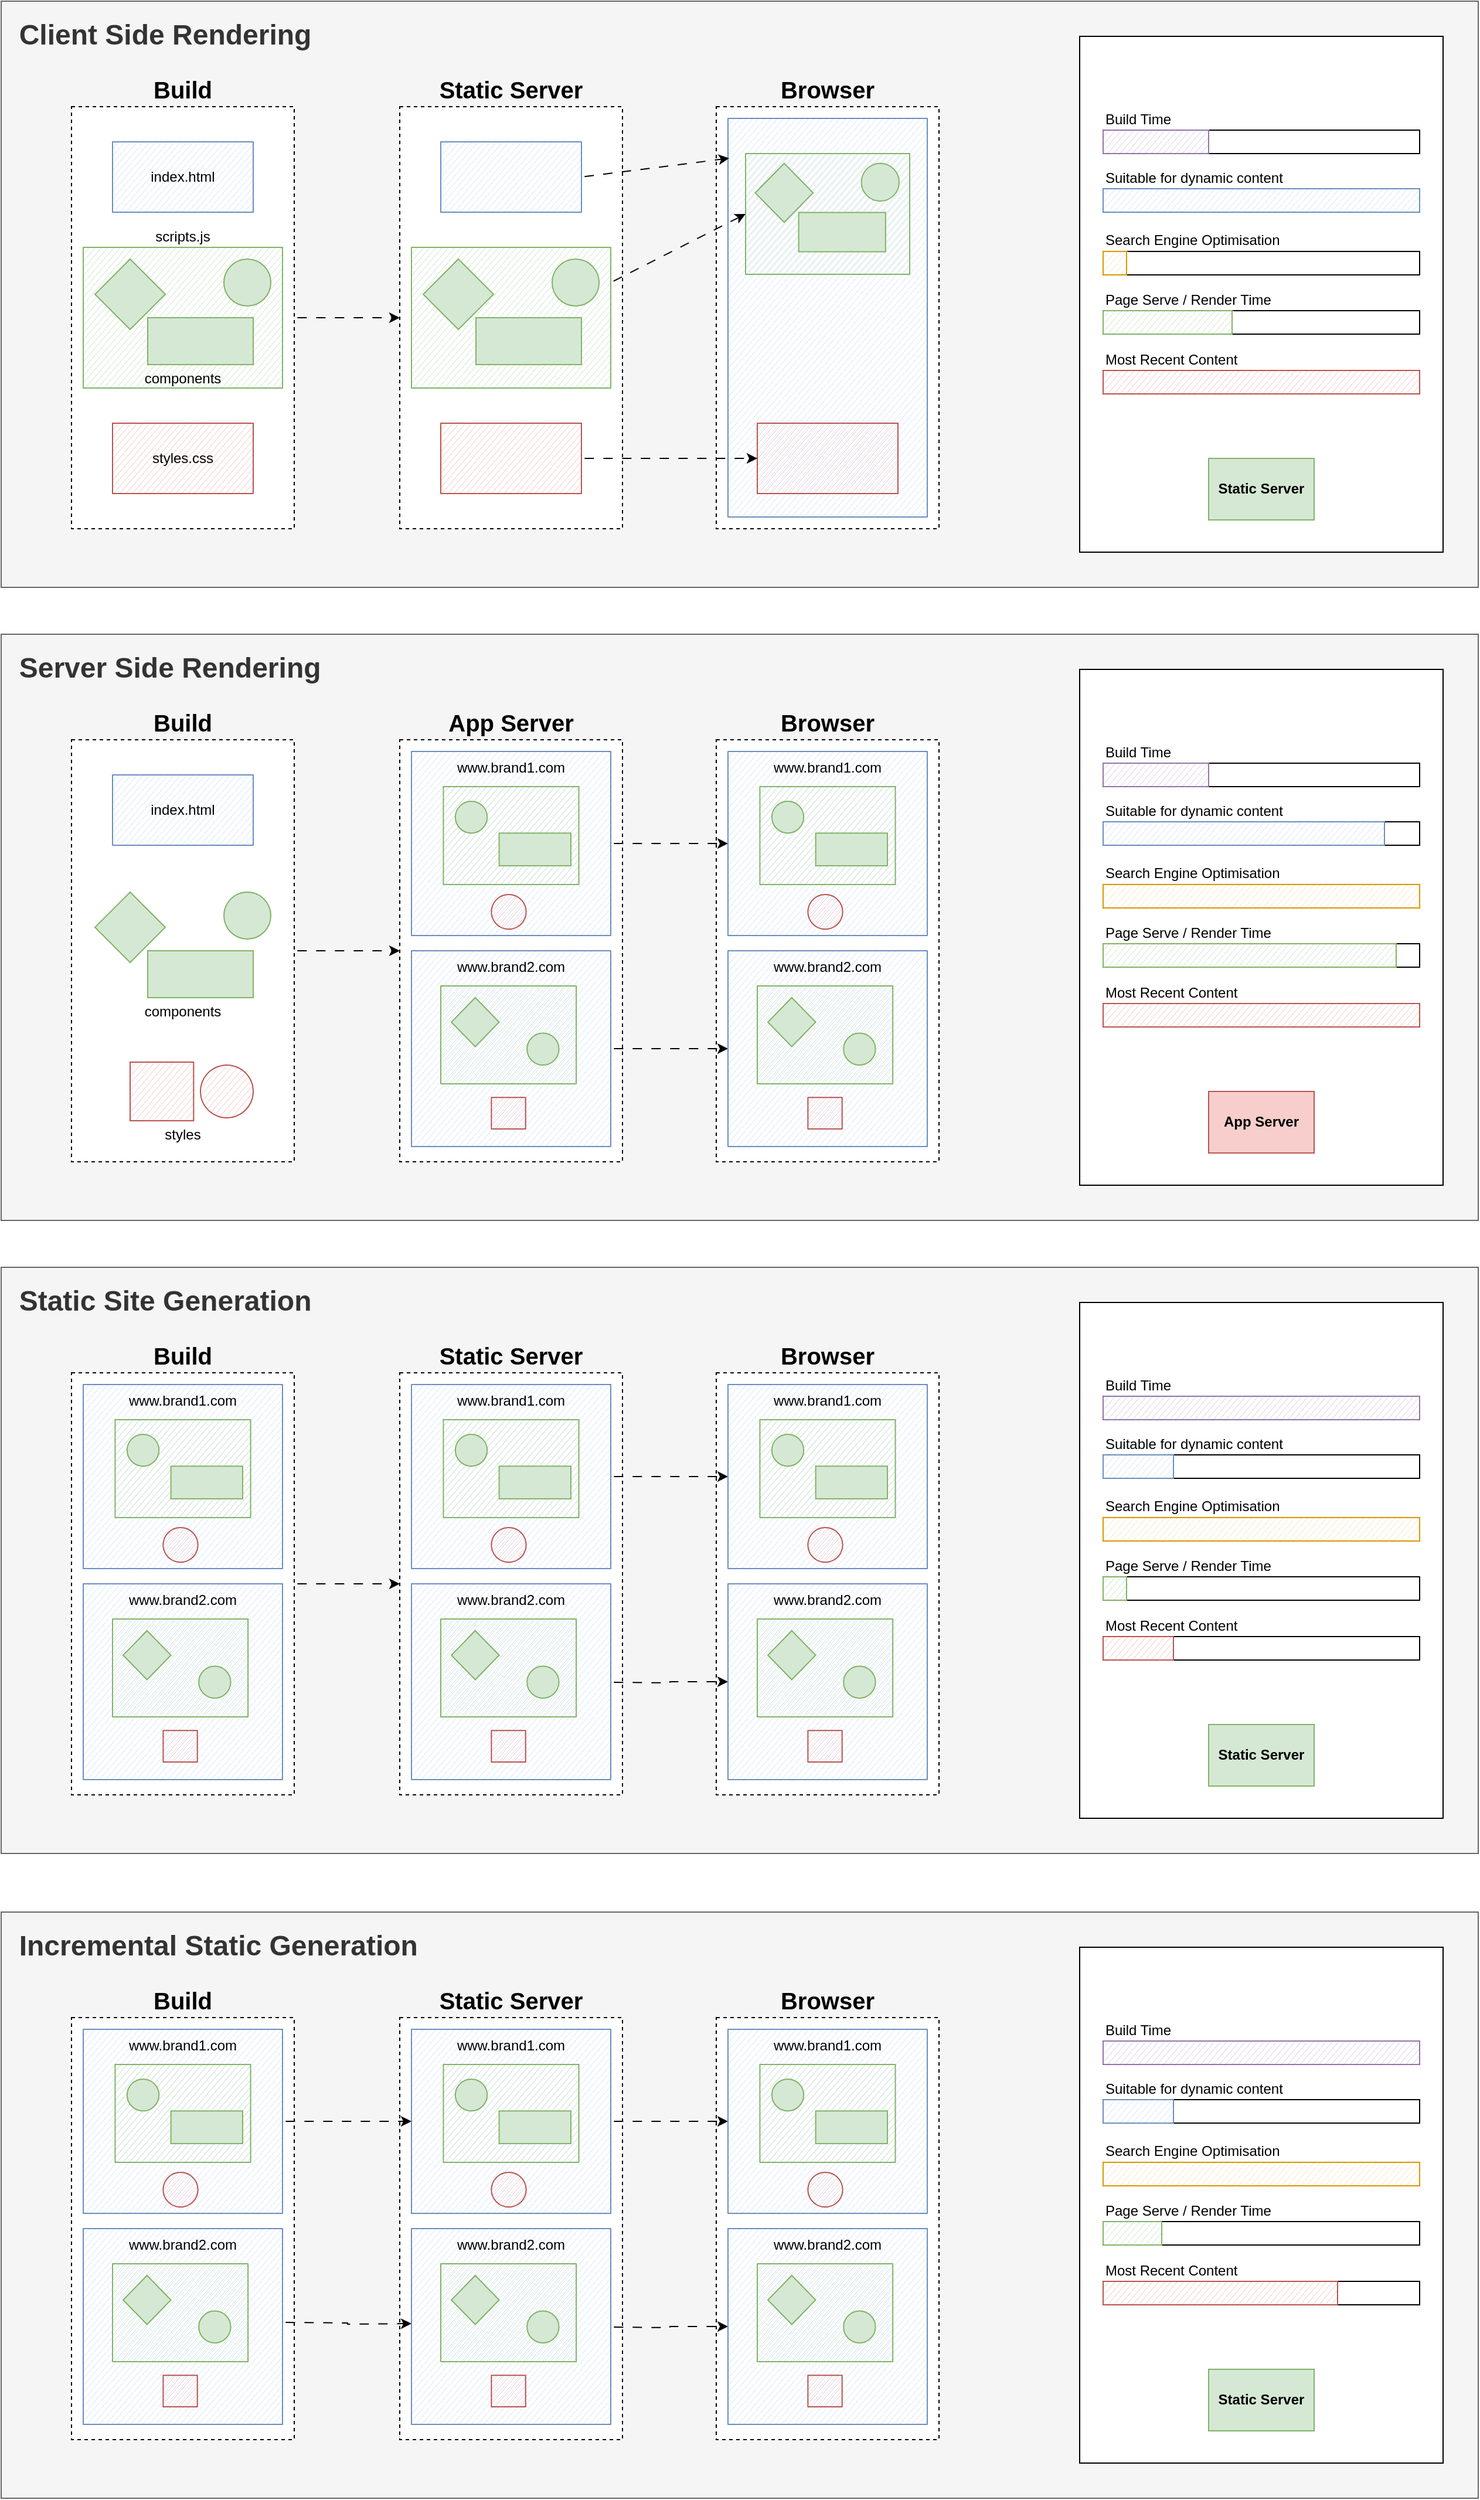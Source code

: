 <mxfile version="24.0.7" type="github">
  <diagram name="Page-1" id="qJK6NyEP2K3G2DsLCwte">
    <mxGraphModel dx="2840" dy="1803" grid="1" gridSize="10" guides="1" tooltips="1" connect="1" arrows="1" fold="1" page="1" pageScale="1" pageWidth="850" pageHeight="1100" math="0" shadow="0">
      <root>
        <mxCell id="0" />
        <mxCell id="1" parent="0" />
        <mxCell id="muJJbFbvNLIxd0JSLGdI-31" value="&lt;font style=&quot;font-size: 24px;&quot;&gt;&lt;b&gt;&amp;nbsp; Client Side Rendering&lt;/b&gt;&lt;/font&gt;" style="rounded=0;whiteSpace=wrap;html=1;align=left;verticalAlign=top;fontSize=32;fillColor=#f5f5f5;fontColor=#333333;strokeColor=#666666;" vertex="1" parent="1">
          <mxGeometry x="60" y="170" width="1260" height="500" as="geometry" />
        </mxCell>
        <mxCell id="muJJbFbvNLIxd0JSLGdI-27" style="edgeStyle=orthogonalEdgeStyle;rounded=0;orthogonalLoop=1;jettySize=auto;html=1;entryX=0;entryY=0.5;entryDx=0;entryDy=0;flowAnimation=1;" edge="1" parent="1" source="D5BMubBjw1xFUQBGeBV4-1" target="muJJbFbvNLIxd0JSLGdI-7">
          <mxGeometry relative="1" as="geometry" />
        </mxCell>
        <mxCell id="D5BMubBjw1xFUQBGeBV4-1" value="Build" style="rounded=0;whiteSpace=wrap;html=1;dashed=1;shadow=0;glass=0;labelPosition=center;verticalLabelPosition=top;align=center;verticalAlign=bottom;fontSize=20;fontStyle=1" parent="1" vertex="1">
          <mxGeometry x="120" y="260" width="190" height="360" as="geometry" />
        </mxCell>
        <mxCell id="vBz7yPYXfevMYBE2KqPT-1" value="index.html" style="rounded=0;whiteSpace=wrap;html=1;sketch=1;curveFitting=1;jiggle=0;fillColor=#dae8fc;strokeColor=#6c8ebf;" parent="1" vertex="1">
          <mxGeometry x="155" y="290" width="120" height="60" as="geometry" />
        </mxCell>
        <mxCell id="vBz7yPYXfevMYBE2KqPT-2" value="scripts.js" style="rounded=0;whiteSpace=wrap;html=1;sketch=1;curveFitting=1;jiggle=0;fillColor=#d5e8d4;strokeColor=#82b366;verticalAlign=bottom;labelPosition=center;verticalLabelPosition=top;align=center;" parent="1" vertex="1">
          <mxGeometry x="130" y="380" width="170" height="120" as="geometry" />
        </mxCell>
        <mxCell id="vBz7yPYXfevMYBE2KqPT-3" value="styles.css" style="rounded=0;whiteSpace=wrap;html=1;sketch=1;curveFitting=1;jiggle=0;fillColor=#f8cecc;strokeColor=#b85450;" parent="1" vertex="1">
          <mxGeometry x="155" y="530" width="120" height="60" as="geometry" />
        </mxCell>
        <mxCell id="muJJbFbvNLIxd0JSLGdI-2" value="" style="ellipse;whiteSpace=wrap;html=1;aspect=fixed;fillColor=#d5e8d4;strokeColor=#82b366;" vertex="1" parent="1">
          <mxGeometry x="250" y="390" width="40" height="40" as="geometry" />
        </mxCell>
        <mxCell id="muJJbFbvNLIxd0JSLGdI-3" value="" style="rhombus;whiteSpace=wrap;html=1;fillColor=#d5e8d4;strokeColor=#82b366;" vertex="1" parent="1">
          <mxGeometry x="140" y="390" width="60" height="60" as="geometry" />
        </mxCell>
        <mxCell id="muJJbFbvNLIxd0JSLGdI-4" value="" style="rounded=0;whiteSpace=wrap;html=1;fillColor=#d5e8d4;strokeColor=#82b366;" vertex="1" parent="1">
          <mxGeometry x="185" y="440" width="90" height="40" as="geometry" />
        </mxCell>
        <mxCell id="muJJbFbvNLIxd0JSLGdI-6" value="components" style="text;html=1;align=center;verticalAlign=middle;whiteSpace=wrap;rounded=0;" vertex="1" parent="1">
          <mxGeometry x="185" y="480" width="60" height="23" as="geometry" />
        </mxCell>
        <mxCell id="muJJbFbvNLIxd0JSLGdI-7" value="Static Server" style="rounded=0;whiteSpace=wrap;html=1;dashed=1;shadow=0;glass=0;labelPosition=center;verticalLabelPosition=top;align=center;verticalAlign=bottom;fontSize=20;fontStyle=1" vertex="1" parent="1">
          <mxGeometry x="400" y="260" width="190" height="360" as="geometry" />
        </mxCell>
        <mxCell id="muJJbFbvNLIxd0JSLGdI-8" value="" style="rounded=0;whiteSpace=wrap;html=1;sketch=1;curveFitting=1;jiggle=0;fillColor=#dae8fc;strokeColor=#6c8ebf;" vertex="1" parent="1">
          <mxGeometry x="435" y="290" width="120" height="60" as="geometry" />
        </mxCell>
        <mxCell id="muJJbFbvNLIxd0JSLGdI-9" value="" style="rounded=0;whiteSpace=wrap;html=1;sketch=1;curveFitting=1;jiggle=0;fillColor=#d5e8d4;strokeColor=#82b366;verticalAlign=bottom;labelPosition=center;verticalLabelPosition=top;align=center;" vertex="1" parent="1">
          <mxGeometry x="410" y="380" width="170" height="120" as="geometry" />
        </mxCell>
        <mxCell id="muJJbFbvNLIxd0JSLGdI-10" value="" style="rounded=0;whiteSpace=wrap;html=1;sketch=1;curveFitting=1;jiggle=0;fillColor=#f8cecc;strokeColor=#b85450;" vertex="1" parent="1">
          <mxGeometry x="435" y="530" width="120" height="60" as="geometry" />
        </mxCell>
        <mxCell id="muJJbFbvNLIxd0JSLGdI-11" value="" style="ellipse;whiteSpace=wrap;html=1;aspect=fixed;fillColor=#d5e8d4;strokeColor=#82b366;" vertex="1" parent="1">
          <mxGeometry x="530" y="390" width="40" height="40" as="geometry" />
        </mxCell>
        <mxCell id="muJJbFbvNLIxd0JSLGdI-12" value="" style="rhombus;whiteSpace=wrap;html=1;fillColor=#d5e8d4;strokeColor=#82b366;" vertex="1" parent="1">
          <mxGeometry x="420" y="390" width="60" height="60" as="geometry" />
        </mxCell>
        <mxCell id="muJJbFbvNLIxd0JSLGdI-13" value="" style="rounded=0;whiteSpace=wrap;html=1;fillColor=#d5e8d4;strokeColor=#82b366;" vertex="1" parent="1">
          <mxGeometry x="465" y="440" width="90" height="40" as="geometry" />
        </mxCell>
        <mxCell id="muJJbFbvNLIxd0JSLGdI-17" value="Browser" style="rounded=0;whiteSpace=wrap;html=1;dashed=1;shadow=0;glass=0;labelPosition=center;verticalLabelPosition=top;align=center;verticalAlign=bottom;fontSize=20;fontStyle=1" vertex="1" parent="1">
          <mxGeometry x="670" y="260" width="190" height="360" as="geometry" />
        </mxCell>
        <mxCell id="muJJbFbvNLIxd0JSLGdI-18" value="" style="rounded=0;whiteSpace=wrap;html=1;sketch=1;curveFitting=1;jiggle=0;fillColor=#dae8fc;strokeColor=#6c8ebf;" vertex="1" parent="1">
          <mxGeometry x="680" y="270" width="170" height="340" as="geometry" />
        </mxCell>
        <mxCell id="muJJbFbvNLIxd0JSLGdI-20" value="" style="rounded=0;whiteSpace=wrap;html=1;sketch=1;curveFitting=1;jiggle=0;fillColor=#f8cecc;strokeColor=#b85450;" vertex="1" parent="1">
          <mxGeometry x="705" y="530" width="120" height="60" as="geometry" />
        </mxCell>
        <mxCell id="muJJbFbvNLIxd0JSLGdI-25" value="" style="group" vertex="1" connectable="0" parent="1">
          <mxGeometry x="695" y="300" width="140" height="103" as="geometry" />
        </mxCell>
        <mxCell id="muJJbFbvNLIxd0JSLGdI-19" value="" style="rounded=0;whiteSpace=wrap;html=1;sketch=1;curveFitting=1;jiggle=0;fillColor=#d5e8d4;strokeColor=#82b366;verticalAlign=bottom;labelPosition=center;verticalLabelPosition=top;align=center;" vertex="1" parent="muJJbFbvNLIxd0JSLGdI-25">
          <mxGeometry width="140" height="103" as="geometry" />
        </mxCell>
        <mxCell id="muJJbFbvNLIxd0JSLGdI-21" value="" style="ellipse;whiteSpace=wrap;html=1;aspect=fixed;fillColor=#d5e8d4;strokeColor=#82b366;" vertex="1" parent="muJJbFbvNLIxd0JSLGdI-25">
          <mxGeometry x="98.824" y="8.374" width="32.154" height="32.154" as="geometry" />
        </mxCell>
        <mxCell id="muJJbFbvNLIxd0JSLGdI-22" value="" style="rhombus;whiteSpace=wrap;html=1;fillColor=#d5e8d4;strokeColor=#82b366;" vertex="1" parent="muJJbFbvNLIxd0JSLGdI-25">
          <mxGeometry x="8.235" y="8.374" width="49.412" height="50.244" as="geometry" />
        </mxCell>
        <mxCell id="muJJbFbvNLIxd0JSLGdI-23" value="" style="rounded=0;whiteSpace=wrap;html=1;fillColor=#d5e8d4;strokeColor=#82b366;" vertex="1" parent="muJJbFbvNLIxd0JSLGdI-25">
          <mxGeometry x="45.294" y="50.244" width="74.118" height="33.496" as="geometry" />
        </mxCell>
        <mxCell id="muJJbFbvNLIxd0JSLGdI-28" style="rounded=0;orthogonalLoop=1;jettySize=auto;html=1;exitX=1;exitY=0.25;exitDx=0;exitDy=0;entryX=0;entryY=0.5;entryDx=0;entryDy=0;flowAnimation=1;" edge="1" parent="1" source="muJJbFbvNLIxd0JSLGdI-9" target="muJJbFbvNLIxd0JSLGdI-19">
          <mxGeometry relative="1" as="geometry" />
        </mxCell>
        <mxCell id="muJJbFbvNLIxd0JSLGdI-29" style="rounded=0;orthogonalLoop=1;jettySize=auto;html=1;exitX=1;exitY=0.5;exitDx=0;exitDy=0;entryX=0.006;entryY=0.1;entryDx=0;entryDy=0;entryPerimeter=0;flowAnimation=1;" edge="1" parent="1" source="muJJbFbvNLIxd0JSLGdI-8" target="muJJbFbvNLIxd0JSLGdI-18">
          <mxGeometry relative="1" as="geometry" />
        </mxCell>
        <mxCell id="muJJbFbvNLIxd0JSLGdI-30" style="rounded=0;orthogonalLoop=1;jettySize=auto;html=1;exitX=1;exitY=0.5;exitDx=0;exitDy=0;entryX=0;entryY=0.5;entryDx=0;entryDy=0;flowAnimation=1;" edge="1" parent="1" source="muJJbFbvNLIxd0JSLGdI-10" target="muJJbFbvNLIxd0JSLGdI-20">
          <mxGeometry relative="1" as="geometry" />
        </mxCell>
        <mxCell id="muJJbFbvNLIxd0JSLGdI-34" value="&lt;font style=&quot;font-size: 24px;&quot;&gt;&lt;b&gt;&amp;nbsp; Server Side Rendering&lt;/b&gt;&lt;/font&gt;" style="rounded=0;whiteSpace=wrap;html=1;align=left;verticalAlign=top;fontSize=32;fillColor=#f5f5f5;fontColor=#333333;strokeColor=#666666;" vertex="1" parent="1">
          <mxGeometry x="60" y="710" width="1260" height="500" as="geometry" />
        </mxCell>
        <mxCell id="muJJbFbvNLIxd0JSLGdI-35" style="edgeStyle=orthogonalEdgeStyle;rounded=0;orthogonalLoop=1;jettySize=auto;html=1;entryX=0;entryY=0.5;entryDx=0;entryDy=0;flowAnimation=1;" edge="1" parent="1" source="muJJbFbvNLIxd0JSLGdI-36" target="muJJbFbvNLIxd0JSLGdI-44">
          <mxGeometry relative="1" as="geometry" />
        </mxCell>
        <mxCell id="muJJbFbvNLIxd0JSLGdI-36" value="Build" style="rounded=0;whiteSpace=wrap;html=1;dashed=1;shadow=0;glass=0;labelPosition=center;verticalLabelPosition=top;align=center;verticalAlign=bottom;fontSize=20;fontStyle=1" vertex="1" parent="1">
          <mxGeometry x="120" y="800" width="190" height="360" as="geometry" />
        </mxCell>
        <mxCell id="muJJbFbvNLIxd0JSLGdI-37" value="index.html" style="rounded=0;whiteSpace=wrap;html=1;sketch=1;curveFitting=1;jiggle=0;fillColor=#dae8fc;strokeColor=#6c8ebf;" vertex="1" parent="1">
          <mxGeometry x="155" y="830" width="120" height="60" as="geometry" />
        </mxCell>
        <mxCell id="muJJbFbvNLIxd0JSLGdI-39" value="" style="rounded=0;whiteSpace=wrap;html=1;sketch=1;curveFitting=1;jiggle=0;fillColor=#f8cecc;strokeColor=#b85450;" vertex="1" parent="1">
          <mxGeometry x="170" y="1075" width="54.17" height="50" as="geometry" />
        </mxCell>
        <mxCell id="muJJbFbvNLIxd0JSLGdI-40" value="" style="ellipse;whiteSpace=wrap;html=1;aspect=fixed;fillColor=#d5e8d4;strokeColor=#82b366;" vertex="1" parent="1">
          <mxGeometry x="250" y="930" width="40" height="40" as="geometry" />
        </mxCell>
        <mxCell id="muJJbFbvNLIxd0JSLGdI-41" value="" style="rhombus;whiteSpace=wrap;html=1;fillColor=#d5e8d4;strokeColor=#82b366;" vertex="1" parent="1">
          <mxGeometry x="140" y="930" width="60" height="60" as="geometry" />
        </mxCell>
        <mxCell id="muJJbFbvNLIxd0JSLGdI-42" value="" style="rounded=0;whiteSpace=wrap;html=1;fillColor=#d5e8d4;strokeColor=#82b366;" vertex="1" parent="1">
          <mxGeometry x="185" y="980" width="90" height="40" as="geometry" />
        </mxCell>
        <mxCell id="muJJbFbvNLIxd0JSLGdI-43" value="components" style="text;html=1;align=center;verticalAlign=middle;whiteSpace=wrap;rounded=0;" vertex="1" parent="1">
          <mxGeometry x="185" y="1020" width="60" height="23" as="geometry" />
        </mxCell>
        <mxCell id="muJJbFbvNLIxd0JSLGdI-44" value="App Server" style="rounded=0;whiteSpace=wrap;html=1;dashed=1;shadow=0;glass=0;labelPosition=center;verticalLabelPosition=top;align=center;verticalAlign=bottom;fontSize=20;fontStyle=1" vertex="1" parent="1">
          <mxGeometry x="400" y="800" width="190" height="360" as="geometry" />
        </mxCell>
        <mxCell id="muJJbFbvNLIxd0JSLGdI-52" value="Browser" style="rounded=0;whiteSpace=wrap;html=1;dashed=1;shadow=0;glass=0;labelPosition=center;verticalLabelPosition=top;align=center;verticalAlign=bottom;fontSize=20;fontStyle=1" vertex="1" parent="1">
          <mxGeometry x="670" y="800" width="190" height="360" as="geometry" />
        </mxCell>
        <mxCell id="muJJbFbvNLIxd0JSLGdI-65" value="" style="ellipse;whiteSpace=wrap;html=1;aspect=fixed;fillColor=#f8cecc;strokeColor=#b85450;sketch=1;curveFitting=1;jiggle=0;" vertex="1" parent="1">
          <mxGeometry x="230" y="1077.5" width="45" height="45" as="geometry" />
        </mxCell>
        <mxCell id="muJJbFbvNLIxd0JSLGdI-66" value="styles" style="text;html=1;align=center;verticalAlign=middle;whiteSpace=wrap;rounded=0;" vertex="1" parent="1">
          <mxGeometry x="185" y="1125" width="60" height="23" as="geometry" />
        </mxCell>
        <mxCell id="muJJbFbvNLIxd0JSLGdI-88" style="edgeStyle=orthogonalEdgeStyle;rounded=0;orthogonalLoop=1;jettySize=auto;html=1;flowAnimation=1;" edge="1" parent="1" source="muJJbFbvNLIxd0JSLGdI-68" target="muJJbFbvNLIxd0JSLGdI-83">
          <mxGeometry relative="1" as="geometry" />
        </mxCell>
        <mxCell id="muJJbFbvNLIxd0JSLGdI-68" value="www.brand1.com" style="rounded=0;whiteSpace=wrap;html=1;sketch=1;curveFitting=1;jiggle=0;fillColor=#dae8fc;strokeColor=#6c8ebf;verticalAlign=top;align=center;" vertex="1" parent="1">
          <mxGeometry x="410" y="810" width="170" height="157" as="geometry" />
        </mxCell>
        <mxCell id="muJJbFbvNLIxd0JSLGdI-46" value="" style="rounded=0;whiteSpace=wrap;html=1;sketch=1;curveFitting=1;jiggle=0;fillColor=#d5e8d4;strokeColor=#82b366;verticalAlign=bottom;labelPosition=center;verticalLabelPosition=top;align=center;" vertex="1" parent="1">
          <mxGeometry x="437.22" y="840" width="115.56" height="83.478" as="geometry" />
        </mxCell>
        <mxCell id="muJJbFbvNLIxd0JSLGdI-48" value="" style="ellipse;whiteSpace=wrap;html=1;aspect=fixed;fillColor=#d5e8d4;strokeColor=#82b366;" vertex="1" parent="1">
          <mxGeometry x="447.422" y="852.457" width="27.19" height="27.19" as="geometry" />
        </mxCell>
        <mxCell id="muJJbFbvNLIxd0JSLGdI-50" value="" style="rounded=0;whiteSpace=wrap;html=1;fillColor=#d5e8d4;strokeColor=#82b366;" vertex="1" parent="1">
          <mxGeometry x="484.807" y="879.649" width="61.179" height="27.826" as="geometry" />
        </mxCell>
        <mxCell id="muJJbFbvNLIxd0JSLGdI-89" style="edgeStyle=orthogonalEdgeStyle;rounded=0;orthogonalLoop=1;jettySize=auto;html=1;entryX=0;entryY=0.5;entryDx=0;entryDy=0;flowAnimation=1;" edge="1" parent="1" source="muJJbFbvNLIxd0JSLGdI-69" target="muJJbFbvNLIxd0JSLGdI-78">
          <mxGeometry relative="1" as="geometry" />
        </mxCell>
        <mxCell id="muJJbFbvNLIxd0JSLGdI-69" value="www.brand2.com" style="rounded=0;whiteSpace=wrap;html=1;sketch=1;curveFitting=1;jiggle=0;fillColor=#dae8fc;strokeColor=#6c8ebf;verticalAlign=top;align=center;" vertex="1" parent="1">
          <mxGeometry x="410" y="980" width="170" height="167" as="geometry" />
        </mxCell>
        <mxCell id="muJJbFbvNLIxd0JSLGdI-70" value="" style="rounded=0;whiteSpace=wrap;html=1;sketch=1;curveFitting=1;jiggle=0;fillColor=#d5e8d4;strokeColor=#82b366;verticalAlign=bottom;labelPosition=center;verticalLabelPosition=top;align=center;" vertex="1" parent="1">
          <mxGeometry x="435.0" y="1010" width="115.56" height="83.478" as="geometry" />
        </mxCell>
        <mxCell id="muJJbFbvNLIxd0JSLGdI-71" value="" style="ellipse;whiteSpace=wrap;html=1;aspect=fixed;fillColor=#d5e8d4;strokeColor=#82b366;" vertex="1" parent="1">
          <mxGeometry x="508.592" y="1050.307" width="27.19" height="27.19" as="geometry" />
        </mxCell>
        <mxCell id="muJJbFbvNLIxd0JSLGdI-72" value="" style="rhombus;whiteSpace=wrap;html=1;fillColor=#d5e8d4;strokeColor=#82b366;" vertex="1" parent="1">
          <mxGeometry x="444.018" y="1019.997" width="40.786" height="41.739" as="geometry" />
        </mxCell>
        <mxCell id="muJJbFbvNLIxd0JSLGdI-75" value="" style="rounded=0;whiteSpace=wrap;html=1;sketch=1;curveFitting=1;jiggle=0;fillColor=#f8cecc;strokeColor=#b85450;" vertex="1" parent="1">
          <mxGeometry x="478.19" y="1105.08" width="29.17" height="26.92" as="geometry" />
        </mxCell>
        <mxCell id="muJJbFbvNLIxd0JSLGdI-76" value="" style="ellipse;whiteSpace=wrap;html=1;aspect=fixed;fillColor=#f8cecc;strokeColor=#b85450;sketch=1;curveFitting=1;jiggle=0;" vertex="1" parent="1">
          <mxGeometry x="478.19" y="932" width="29.61" height="29.61" as="geometry" />
        </mxCell>
        <mxCell id="muJJbFbvNLIxd0JSLGdI-78" value="www.brand2.com" style="rounded=0;whiteSpace=wrap;html=1;sketch=1;curveFitting=1;jiggle=0;fillColor=#dae8fc;strokeColor=#6c8ebf;verticalAlign=top;align=center;" vertex="1" parent="1">
          <mxGeometry x="680" y="980" width="170" height="167" as="geometry" />
        </mxCell>
        <mxCell id="muJJbFbvNLIxd0JSLGdI-79" value="" style="rounded=0;whiteSpace=wrap;html=1;sketch=1;curveFitting=1;jiggle=0;fillColor=#d5e8d4;strokeColor=#82b366;verticalAlign=bottom;labelPosition=center;verticalLabelPosition=top;align=center;" vertex="1" parent="1">
          <mxGeometry x="705" y="1010" width="115.56" height="83.478" as="geometry" />
        </mxCell>
        <mxCell id="muJJbFbvNLIxd0JSLGdI-80" value="" style="ellipse;whiteSpace=wrap;html=1;aspect=fixed;fillColor=#d5e8d4;strokeColor=#82b366;" vertex="1" parent="1">
          <mxGeometry x="778.592" y="1050.307" width="27.19" height="27.19" as="geometry" />
        </mxCell>
        <mxCell id="muJJbFbvNLIxd0JSLGdI-81" value="" style="rhombus;whiteSpace=wrap;html=1;fillColor=#d5e8d4;strokeColor=#82b366;" vertex="1" parent="1">
          <mxGeometry x="714.018" y="1019.997" width="40.786" height="41.739" as="geometry" />
        </mxCell>
        <mxCell id="muJJbFbvNLIxd0JSLGdI-82" value="" style="rounded=0;whiteSpace=wrap;html=1;sketch=1;curveFitting=1;jiggle=0;fillColor=#f8cecc;strokeColor=#b85450;" vertex="1" parent="1">
          <mxGeometry x="748.19" y="1105.08" width="29.17" height="26.92" as="geometry" />
        </mxCell>
        <mxCell id="muJJbFbvNLIxd0JSLGdI-83" value="www.brand1.com" style="rounded=0;whiteSpace=wrap;html=1;sketch=1;curveFitting=1;jiggle=0;fillColor=#dae8fc;strokeColor=#6c8ebf;verticalAlign=top;align=center;" vertex="1" parent="1">
          <mxGeometry x="680" y="810" width="170" height="157" as="geometry" />
        </mxCell>
        <mxCell id="muJJbFbvNLIxd0JSLGdI-84" value="" style="rounded=0;whiteSpace=wrap;html=1;sketch=1;curveFitting=1;jiggle=0;fillColor=#d5e8d4;strokeColor=#82b366;verticalAlign=bottom;labelPosition=center;verticalLabelPosition=top;align=center;" vertex="1" parent="1">
          <mxGeometry x="707.22" y="840" width="115.56" height="83.478" as="geometry" />
        </mxCell>
        <mxCell id="muJJbFbvNLIxd0JSLGdI-85" value="" style="ellipse;whiteSpace=wrap;html=1;aspect=fixed;fillColor=#d5e8d4;strokeColor=#82b366;" vertex="1" parent="1">
          <mxGeometry x="717.422" y="852.457" width="27.19" height="27.19" as="geometry" />
        </mxCell>
        <mxCell id="muJJbFbvNLIxd0JSLGdI-86" value="" style="rounded=0;whiteSpace=wrap;html=1;fillColor=#d5e8d4;strokeColor=#82b366;" vertex="1" parent="1">
          <mxGeometry x="754.807" y="879.649" width="61.179" height="27.826" as="geometry" />
        </mxCell>
        <mxCell id="muJJbFbvNLIxd0JSLGdI-87" value="" style="ellipse;whiteSpace=wrap;html=1;aspect=fixed;fillColor=#f8cecc;strokeColor=#b85450;sketch=1;curveFitting=1;jiggle=0;" vertex="1" parent="1">
          <mxGeometry x="748.19" y="932" width="29.61" height="29.61" as="geometry" />
        </mxCell>
        <mxCell id="muJJbFbvNLIxd0JSLGdI-91" value="&lt;font style=&quot;font-size: 24px;&quot;&gt;&lt;b&gt;&amp;nbsp; Static Site Generation&lt;/b&gt;&lt;/font&gt;" style="rounded=0;whiteSpace=wrap;html=1;align=left;verticalAlign=top;fontSize=32;fillColor=#f5f5f5;fontColor=#333333;strokeColor=#666666;" vertex="1" parent="1">
          <mxGeometry x="60" y="1250" width="1260" height="500" as="geometry" />
        </mxCell>
        <mxCell id="muJJbFbvNLIxd0JSLGdI-100" value="Static Server" style="rounded=0;whiteSpace=wrap;html=1;dashed=1;shadow=0;glass=0;labelPosition=center;verticalLabelPosition=top;align=center;verticalAlign=bottom;fontSize=20;fontStyle=1" vertex="1" parent="1">
          <mxGeometry x="400" y="1340" width="190" height="360" as="geometry" />
        </mxCell>
        <mxCell id="muJJbFbvNLIxd0JSLGdI-101" value="Browser" style="rounded=0;whiteSpace=wrap;html=1;dashed=1;shadow=0;glass=0;labelPosition=center;verticalLabelPosition=top;align=center;verticalAlign=bottom;fontSize=20;fontStyle=1" vertex="1" parent="1">
          <mxGeometry x="670" y="1340" width="190" height="360" as="geometry" />
        </mxCell>
        <mxCell id="muJJbFbvNLIxd0JSLGdI-104" style="edgeStyle=orthogonalEdgeStyle;rounded=0;orthogonalLoop=1;jettySize=auto;html=1;flowAnimation=1;" edge="1" parent="1" source="muJJbFbvNLIxd0JSLGdI-105" target="muJJbFbvNLIxd0JSLGdI-121">
          <mxGeometry relative="1" as="geometry" />
        </mxCell>
        <mxCell id="muJJbFbvNLIxd0JSLGdI-105" value="www.brand1.com" style="rounded=0;whiteSpace=wrap;html=1;sketch=1;curveFitting=1;jiggle=0;fillColor=#dae8fc;strokeColor=#6c8ebf;verticalAlign=top;align=center;" vertex="1" parent="1">
          <mxGeometry x="410" y="1350" width="170" height="157" as="geometry" />
        </mxCell>
        <mxCell id="muJJbFbvNLIxd0JSLGdI-106" value="" style="rounded=0;whiteSpace=wrap;html=1;sketch=1;curveFitting=1;jiggle=0;fillColor=#d5e8d4;strokeColor=#82b366;verticalAlign=bottom;labelPosition=center;verticalLabelPosition=top;align=center;" vertex="1" parent="1">
          <mxGeometry x="437.22" y="1380" width="115.56" height="83.478" as="geometry" />
        </mxCell>
        <mxCell id="muJJbFbvNLIxd0JSLGdI-107" value="" style="ellipse;whiteSpace=wrap;html=1;aspect=fixed;fillColor=#d5e8d4;strokeColor=#82b366;" vertex="1" parent="1">
          <mxGeometry x="447.422" y="1392.457" width="27.19" height="27.19" as="geometry" />
        </mxCell>
        <mxCell id="muJJbFbvNLIxd0JSLGdI-108" value="" style="rounded=0;whiteSpace=wrap;html=1;fillColor=#d5e8d4;strokeColor=#82b366;" vertex="1" parent="1">
          <mxGeometry x="484.807" y="1419.649" width="61.179" height="27.826" as="geometry" />
        </mxCell>
        <mxCell id="muJJbFbvNLIxd0JSLGdI-109" style="edgeStyle=orthogonalEdgeStyle;rounded=0;orthogonalLoop=1;jettySize=auto;html=1;entryX=0;entryY=0.5;entryDx=0;entryDy=0;flowAnimation=1;" edge="1" parent="1" target="muJJbFbvNLIxd0JSLGdI-116">
          <mxGeometry relative="1" as="geometry">
            <mxPoint x="580" y="1604" as="sourcePoint" />
          </mxGeometry>
        </mxCell>
        <mxCell id="muJJbFbvNLIxd0JSLGdI-110" value="www.brand2.com" style="rounded=0;whiteSpace=wrap;html=1;sketch=1;curveFitting=1;jiggle=0;fillColor=#dae8fc;strokeColor=#6c8ebf;verticalAlign=top;align=center;" vertex="1" parent="1">
          <mxGeometry x="410" y="1520" width="170" height="167" as="geometry" />
        </mxCell>
        <mxCell id="muJJbFbvNLIxd0JSLGdI-111" value="" style="rounded=0;whiteSpace=wrap;html=1;sketch=1;curveFitting=1;jiggle=0;fillColor=#d5e8d4;strokeColor=#82b366;verticalAlign=bottom;labelPosition=center;verticalLabelPosition=top;align=center;" vertex="1" parent="1">
          <mxGeometry x="435.0" y="1550" width="115.56" height="83.478" as="geometry" />
        </mxCell>
        <mxCell id="muJJbFbvNLIxd0JSLGdI-112" value="" style="ellipse;whiteSpace=wrap;html=1;aspect=fixed;fillColor=#d5e8d4;strokeColor=#82b366;" vertex="1" parent="1">
          <mxGeometry x="508.592" y="1590.307" width="27.19" height="27.19" as="geometry" />
        </mxCell>
        <mxCell id="muJJbFbvNLIxd0JSLGdI-113" value="" style="rhombus;whiteSpace=wrap;html=1;fillColor=#d5e8d4;strokeColor=#82b366;" vertex="1" parent="1">
          <mxGeometry x="444.018" y="1559.997" width="40.786" height="41.739" as="geometry" />
        </mxCell>
        <mxCell id="muJJbFbvNLIxd0JSLGdI-114" value="" style="rounded=0;whiteSpace=wrap;html=1;sketch=1;curveFitting=1;jiggle=0;fillColor=#f8cecc;strokeColor=#b85450;" vertex="1" parent="1">
          <mxGeometry x="478.19" y="1645.08" width="29.17" height="26.92" as="geometry" />
        </mxCell>
        <mxCell id="muJJbFbvNLIxd0JSLGdI-115" value="" style="ellipse;whiteSpace=wrap;html=1;aspect=fixed;fillColor=#f8cecc;strokeColor=#b85450;sketch=1;curveFitting=1;jiggle=0;" vertex="1" parent="1">
          <mxGeometry x="478.19" y="1472" width="29.61" height="29.61" as="geometry" />
        </mxCell>
        <mxCell id="muJJbFbvNLIxd0JSLGdI-116" value="www.brand2.com" style="rounded=0;whiteSpace=wrap;html=1;sketch=1;curveFitting=1;jiggle=0;fillColor=#dae8fc;strokeColor=#6c8ebf;verticalAlign=top;align=center;" vertex="1" parent="1">
          <mxGeometry x="680" y="1520" width="170" height="167" as="geometry" />
        </mxCell>
        <mxCell id="muJJbFbvNLIxd0JSLGdI-117" value="" style="rounded=0;whiteSpace=wrap;html=1;sketch=1;curveFitting=1;jiggle=0;fillColor=#d5e8d4;strokeColor=#82b366;verticalAlign=bottom;labelPosition=center;verticalLabelPosition=top;align=center;" vertex="1" parent="1">
          <mxGeometry x="705" y="1550" width="115.56" height="83.478" as="geometry" />
        </mxCell>
        <mxCell id="muJJbFbvNLIxd0JSLGdI-118" value="" style="ellipse;whiteSpace=wrap;html=1;aspect=fixed;fillColor=#d5e8d4;strokeColor=#82b366;" vertex="1" parent="1">
          <mxGeometry x="778.592" y="1590.307" width="27.19" height="27.19" as="geometry" />
        </mxCell>
        <mxCell id="muJJbFbvNLIxd0JSLGdI-119" value="" style="rhombus;whiteSpace=wrap;html=1;fillColor=#d5e8d4;strokeColor=#82b366;" vertex="1" parent="1">
          <mxGeometry x="714.018" y="1559.997" width="40.786" height="41.739" as="geometry" />
        </mxCell>
        <mxCell id="muJJbFbvNLIxd0JSLGdI-120" value="" style="rounded=0;whiteSpace=wrap;html=1;sketch=1;curveFitting=1;jiggle=0;fillColor=#f8cecc;strokeColor=#b85450;" vertex="1" parent="1">
          <mxGeometry x="748.19" y="1645.08" width="29.17" height="26.92" as="geometry" />
        </mxCell>
        <mxCell id="muJJbFbvNLIxd0JSLGdI-121" value="www.brand1.com" style="rounded=0;whiteSpace=wrap;html=1;sketch=1;curveFitting=1;jiggle=0;fillColor=#dae8fc;strokeColor=#6c8ebf;verticalAlign=top;align=center;" vertex="1" parent="1">
          <mxGeometry x="680" y="1350" width="170" height="157" as="geometry" />
        </mxCell>
        <mxCell id="muJJbFbvNLIxd0JSLGdI-122" value="" style="rounded=0;whiteSpace=wrap;html=1;sketch=1;curveFitting=1;jiggle=0;fillColor=#d5e8d4;strokeColor=#82b366;verticalAlign=bottom;labelPosition=center;verticalLabelPosition=top;align=center;" vertex="1" parent="1">
          <mxGeometry x="707.22" y="1380" width="115.56" height="83.478" as="geometry" />
        </mxCell>
        <mxCell id="muJJbFbvNLIxd0JSLGdI-123" value="" style="ellipse;whiteSpace=wrap;html=1;aspect=fixed;fillColor=#d5e8d4;strokeColor=#82b366;" vertex="1" parent="1">
          <mxGeometry x="717.422" y="1392.457" width="27.19" height="27.19" as="geometry" />
        </mxCell>
        <mxCell id="muJJbFbvNLIxd0JSLGdI-124" value="" style="rounded=0;whiteSpace=wrap;html=1;fillColor=#d5e8d4;strokeColor=#82b366;" vertex="1" parent="1">
          <mxGeometry x="754.807" y="1419.649" width="61.179" height="27.826" as="geometry" />
        </mxCell>
        <mxCell id="muJJbFbvNLIxd0JSLGdI-125" value="" style="ellipse;whiteSpace=wrap;html=1;aspect=fixed;fillColor=#f8cecc;strokeColor=#b85450;sketch=1;curveFitting=1;jiggle=0;" vertex="1" parent="1">
          <mxGeometry x="748.19" y="1472" width="29.61" height="29.61" as="geometry" />
        </mxCell>
        <mxCell id="muJJbFbvNLIxd0JSLGdI-126" value="Build" style="rounded=0;whiteSpace=wrap;html=1;dashed=1;shadow=0;glass=0;labelPosition=center;verticalLabelPosition=top;align=center;verticalAlign=bottom;fontSize=20;fontStyle=1" vertex="1" parent="1">
          <mxGeometry x="120" y="1340" width="190" height="360" as="geometry" />
        </mxCell>
        <mxCell id="muJJbFbvNLIxd0JSLGdI-127" value="www.brand1.com" style="rounded=0;whiteSpace=wrap;html=1;sketch=1;curveFitting=1;jiggle=0;fillColor=#dae8fc;strokeColor=#6c8ebf;verticalAlign=top;align=center;" vertex="1" parent="1">
          <mxGeometry x="130" y="1350" width="170" height="157" as="geometry" />
        </mxCell>
        <mxCell id="muJJbFbvNLIxd0JSLGdI-128" value="" style="rounded=0;whiteSpace=wrap;html=1;sketch=1;curveFitting=1;jiggle=0;fillColor=#d5e8d4;strokeColor=#82b366;verticalAlign=bottom;labelPosition=center;verticalLabelPosition=top;align=center;" vertex="1" parent="1">
          <mxGeometry x="157.22" y="1380" width="115.56" height="83.478" as="geometry" />
        </mxCell>
        <mxCell id="muJJbFbvNLIxd0JSLGdI-129" value="" style="ellipse;whiteSpace=wrap;html=1;aspect=fixed;fillColor=#d5e8d4;strokeColor=#82b366;" vertex="1" parent="1">
          <mxGeometry x="167.422" y="1392.457" width="27.19" height="27.19" as="geometry" />
        </mxCell>
        <mxCell id="muJJbFbvNLIxd0JSLGdI-130" value="" style="rounded=0;whiteSpace=wrap;html=1;fillColor=#d5e8d4;strokeColor=#82b366;" vertex="1" parent="1">
          <mxGeometry x="204.807" y="1419.649" width="61.179" height="27.826" as="geometry" />
        </mxCell>
        <mxCell id="muJJbFbvNLIxd0JSLGdI-131" value="www.brand2.com" style="rounded=0;whiteSpace=wrap;html=1;sketch=1;curveFitting=1;jiggle=0;fillColor=#dae8fc;strokeColor=#6c8ebf;verticalAlign=top;align=center;" vertex="1" parent="1">
          <mxGeometry x="130" y="1520" width="170" height="167" as="geometry" />
        </mxCell>
        <mxCell id="muJJbFbvNLIxd0JSLGdI-132" value="" style="rounded=0;whiteSpace=wrap;html=1;sketch=1;curveFitting=1;jiggle=0;fillColor=#d5e8d4;strokeColor=#82b366;verticalAlign=bottom;labelPosition=center;verticalLabelPosition=top;align=center;" vertex="1" parent="1">
          <mxGeometry x="155.0" y="1550" width="115.56" height="83.478" as="geometry" />
        </mxCell>
        <mxCell id="muJJbFbvNLIxd0JSLGdI-133" value="" style="ellipse;whiteSpace=wrap;html=1;aspect=fixed;fillColor=#d5e8d4;strokeColor=#82b366;" vertex="1" parent="1">
          <mxGeometry x="228.592" y="1590.307" width="27.19" height="27.19" as="geometry" />
        </mxCell>
        <mxCell id="muJJbFbvNLIxd0JSLGdI-134" value="" style="rhombus;whiteSpace=wrap;html=1;fillColor=#d5e8d4;strokeColor=#82b366;" vertex="1" parent="1">
          <mxGeometry x="164.018" y="1559.997" width="40.786" height="41.739" as="geometry" />
        </mxCell>
        <mxCell id="muJJbFbvNLIxd0JSLGdI-135" value="" style="rounded=0;whiteSpace=wrap;html=1;sketch=1;curveFitting=1;jiggle=0;fillColor=#f8cecc;strokeColor=#b85450;" vertex="1" parent="1">
          <mxGeometry x="198.19" y="1645.08" width="29.17" height="26.92" as="geometry" />
        </mxCell>
        <mxCell id="muJJbFbvNLIxd0JSLGdI-136" value="" style="ellipse;whiteSpace=wrap;html=1;aspect=fixed;fillColor=#f8cecc;strokeColor=#b85450;sketch=1;curveFitting=1;jiggle=0;" vertex="1" parent="1">
          <mxGeometry x="198.19" y="1472" width="29.61" height="29.61" as="geometry" />
        </mxCell>
        <mxCell id="muJJbFbvNLIxd0JSLGdI-92" style="edgeStyle=orthogonalEdgeStyle;rounded=0;orthogonalLoop=1;jettySize=auto;html=1;entryX=0;entryY=0.5;entryDx=0;entryDy=0;flowAnimation=1;exitX=1;exitY=0.5;exitDx=0;exitDy=0;" edge="1" parent="1" source="muJJbFbvNLIxd0JSLGdI-126" target="muJJbFbvNLIxd0JSLGdI-100">
          <mxGeometry relative="1" as="geometry">
            <mxPoint x="310" y="1520" as="sourcePoint" />
          </mxGeometry>
        </mxCell>
        <mxCell id="muJJbFbvNLIxd0JSLGdI-140" value="&lt;font style=&quot;font-size: 24px;&quot;&gt;&lt;b&gt;&amp;nbsp; Incremental Static Generation&lt;/b&gt;&lt;/font&gt;" style="rounded=0;whiteSpace=wrap;html=1;align=left;verticalAlign=top;fontSize=32;fillColor=#f5f5f5;fontColor=#333333;strokeColor=#666666;" vertex="1" parent="1">
          <mxGeometry x="60" y="1800" width="1260" height="500" as="geometry" />
        </mxCell>
        <mxCell id="muJJbFbvNLIxd0JSLGdI-141" value="Static Server" style="rounded=0;whiteSpace=wrap;html=1;dashed=1;shadow=0;glass=0;labelPosition=center;verticalLabelPosition=top;align=center;verticalAlign=bottom;fontSize=20;fontStyle=1" vertex="1" parent="1">
          <mxGeometry x="400" y="1890" width="190" height="360" as="geometry" />
        </mxCell>
        <mxCell id="muJJbFbvNLIxd0JSLGdI-142" value="Browser" style="rounded=0;whiteSpace=wrap;html=1;dashed=1;shadow=0;glass=0;labelPosition=center;verticalLabelPosition=top;align=center;verticalAlign=bottom;fontSize=20;fontStyle=1" vertex="1" parent="1">
          <mxGeometry x="670" y="1890" width="190" height="360" as="geometry" />
        </mxCell>
        <mxCell id="muJJbFbvNLIxd0JSLGdI-143" style="edgeStyle=orthogonalEdgeStyle;rounded=0;orthogonalLoop=1;jettySize=auto;html=1;flowAnimation=1;" edge="1" parent="1" source="muJJbFbvNLIxd0JSLGdI-144" target="muJJbFbvNLIxd0JSLGdI-160">
          <mxGeometry relative="1" as="geometry" />
        </mxCell>
        <mxCell id="muJJbFbvNLIxd0JSLGdI-144" value="www.brand1.com" style="rounded=0;whiteSpace=wrap;html=1;sketch=1;curveFitting=1;jiggle=0;fillColor=#dae8fc;strokeColor=#6c8ebf;verticalAlign=top;align=center;" vertex="1" parent="1">
          <mxGeometry x="410" y="1900" width="170" height="157" as="geometry" />
        </mxCell>
        <mxCell id="muJJbFbvNLIxd0JSLGdI-145" value="" style="rounded=0;whiteSpace=wrap;html=1;sketch=1;curveFitting=1;jiggle=0;fillColor=#d5e8d4;strokeColor=#82b366;verticalAlign=bottom;labelPosition=center;verticalLabelPosition=top;align=center;" vertex="1" parent="1">
          <mxGeometry x="437.22" y="1930" width="115.56" height="83.478" as="geometry" />
        </mxCell>
        <mxCell id="muJJbFbvNLIxd0JSLGdI-146" value="" style="ellipse;whiteSpace=wrap;html=1;aspect=fixed;fillColor=#d5e8d4;strokeColor=#82b366;" vertex="1" parent="1">
          <mxGeometry x="447.422" y="1942.457" width="27.19" height="27.19" as="geometry" />
        </mxCell>
        <mxCell id="muJJbFbvNLIxd0JSLGdI-147" value="" style="rounded=0;whiteSpace=wrap;html=1;fillColor=#d5e8d4;strokeColor=#82b366;" vertex="1" parent="1">
          <mxGeometry x="484.807" y="1969.649" width="61.179" height="27.826" as="geometry" />
        </mxCell>
        <mxCell id="muJJbFbvNLIxd0JSLGdI-148" style="edgeStyle=orthogonalEdgeStyle;rounded=0;orthogonalLoop=1;jettySize=auto;html=1;entryX=0;entryY=0.5;entryDx=0;entryDy=0;flowAnimation=1;" edge="1" parent="1" target="muJJbFbvNLIxd0JSLGdI-155">
          <mxGeometry relative="1" as="geometry">
            <mxPoint x="580" y="2154" as="sourcePoint" />
          </mxGeometry>
        </mxCell>
        <mxCell id="muJJbFbvNLIxd0JSLGdI-149" value="www.brand2.com" style="rounded=0;whiteSpace=wrap;html=1;sketch=1;curveFitting=1;jiggle=0;fillColor=#dae8fc;strokeColor=#6c8ebf;verticalAlign=top;align=center;" vertex="1" parent="1">
          <mxGeometry x="410" y="2070" width="170" height="167" as="geometry" />
        </mxCell>
        <mxCell id="muJJbFbvNLIxd0JSLGdI-150" value="" style="rounded=0;whiteSpace=wrap;html=1;sketch=1;curveFitting=1;jiggle=0;fillColor=#d5e8d4;strokeColor=#82b366;verticalAlign=bottom;labelPosition=center;verticalLabelPosition=top;align=center;" vertex="1" parent="1">
          <mxGeometry x="435.0" y="2100" width="115.56" height="83.478" as="geometry" />
        </mxCell>
        <mxCell id="muJJbFbvNLIxd0JSLGdI-151" value="" style="ellipse;whiteSpace=wrap;html=1;aspect=fixed;fillColor=#d5e8d4;strokeColor=#82b366;" vertex="1" parent="1">
          <mxGeometry x="508.592" y="2140.307" width="27.19" height="27.19" as="geometry" />
        </mxCell>
        <mxCell id="muJJbFbvNLIxd0JSLGdI-152" value="" style="rhombus;whiteSpace=wrap;html=1;fillColor=#d5e8d4;strokeColor=#82b366;" vertex="1" parent="1">
          <mxGeometry x="444.018" y="2109.997" width="40.786" height="41.739" as="geometry" />
        </mxCell>
        <mxCell id="muJJbFbvNLIxd0JSLGdI-153" value="" style="rounded=0;whiteSpace=wrap;html=1;sketch=1;curveFitting=1;jiggle=0;fillColor=#f8cecc;strokeColor=#b85450;" vertex="1" parent="1">
          <mxGeometry x="478.19" y="2195.08" width="29.17" height="26.92" as="geometry" />
        </mxCell>
        <mxCell id="muJJbFbvNLIxd0JSLGdI-154" value="" style="ellipse;whiteSpace=wrap;html=1;aspect=fixed;fillColor=#f8cecc;strokeColor=#b85450;sketch=1;curveFitting=1;jiggle=0;" vertex="1" parent="1">
          <mxGeometry x="478.19" y="2022" width="29.61" height="29.61" as="geometry" />
        </mxCell>
        <mxCell id="muJJbFbvNLIxd0JSLGdI-155" value="www.brand2.com" style="rounded=0;whiteSpace=wrap;html=1;sketch=1;curveFitting=1;jiggle=0;fillColor=#dae8fc;strokeColor=#6c8ebf;verticalAlign=top;align=center;" vertex="1" parent="1">
          <mxGeometry x="680" y="2070" width="170" height="167" as="geometry" />
        </mxCell>
        <mxCell id="muJJbFbvNLIxd0JSLGdI-156" value="" style="rounded=0;whiteSpace=wrap;html=1;sketch=1;curveFitting=1;jiggle=0;fillColor=#d5e8d4;strokeColor=#82b366;verticalAlign=bottom;labelPosition=center;verticalLabelPosition=top;align=center;" vertex="1" parent="1">
          <mxGeometry x="705" y="2100" width="115.56" height="83.478" as="geometry" />
        </mxCell>
        <mxCell id="muJJbFbvNLIxd0JSLGdI-157" value="" style="ellipse;whiteSpace=wrap;html=1;aspect=fixed;fillColor=#d5e8d4;strokeColor=#82b366;" vertex="1" parent="1">
          <mxGeometry x="778.592" y="2140.307" width="27.19" height="27.19" as="geometry" />
        </mxCell>
        <mxCell id="muJJbFbvNLIxd0JSLGdI-158" value="" style="rhombus;whiteSpace=wrap;html=1;fillColor=#d5e8d4;strokeColor=#82b366;" vertex="1" parent="1">
          <mxGeometry x="714.018" y="2109.997" width="40.786" height="41.739" as="geometry" />
        </mxCell>
        <mxCell id="muJJbFbvNLIxd0JSLGdI-159" value="" style="rounded=0;whiteSpace=wrap;html=1;sketch=1;curveFitting=1;jiggle=0;fillColor=#f8cecc;strokeColor=#b85450;" vertex="1" parent="1">
          <mxGeometry x="748.19" y="2195.08" width="29.17" height="26.92" as="geometry" />
        </mxCell>
        <mxCell id="muJJbFbvNLIxd0JSLGdI-160" value="www.brand1.com" style="rounded=0;whiteSpace=wrap;html=1;sketch=1;curveFitting=1;jiggle=0;fillColor=#dae8fc;strokeColor=#6c8ebf;verticalAlign=top;align=center;" vertex="1" parent="1">
          <mxGeometry x="680" y="1900" width="170" height="157" as="geometry" />
        </mxCell>
        <mxCell id="muJJbFbvNLIxd0JSLGdI-161" value="" style="rounded=0;whiteSpace=wrap;html=1;sketch=1;curveFitting=1;jiggle=0;fillColor=#d5e8d4;strokeColor=#82b366;verticalAlign=bottom;labelPosition=center;verticalLabelPosition=top;align=center;" vertex="1" parent="1">
          <mxGeometry x="707.22" y="1930" width="115.56" height="83.478" as="geometry" />
        </mxCell>
        <mxCell id="muJJbFbvNLIxd0JSLGdI-162" value="" style="ellipse;whiteSpace=wrap;html=1;aspect=fixed;fillColor=#d5e8d4;strokeColor=#82b366;" vertex="1" parent="1">
          <mxGeometry x="717.422" y="1942.457" width="27.19" height="27.19" as="geometry" />
        </mxCell>
        <mxCell id="muJJbFbvNLIxd0JSLGdI-163" value="" style="rounded=0;whiteSpace=wrap;html=1;fillColor=#d5e8d4;strokeColor=#82b366;" vertex="1" parent="1">
          <mxGeometry x="754.807" y="1969.649" width="61.179" height="27.826" as="geometry" />
        </mxCell>
        <mxCell id="muJJbFbvNLIxd0JSLGdI-164" value="" style="ellipse;whiteSpace=wrap;html=1;aspect=fixed;fillColor=#f8cecc;strokeColor=#b85450;sketch=1;curveFitting=1;jiggle=0;" vertex="1" parent="1">
          <mxGeometry x="748.19" y="2022" width="29.61" height="29.61" as="geometry" />
        </mxCell>
        <mxCell id="muJJbFbvNLIxd0JSLGdI-165" value="Build" style="rounded=0;whiteSpace=wrap;html=1;dashed=1;shadow=0;glass=0;labelPosition=center;verticalLabelPosition=top;align=center;verticalAlign=bottom;fontSize=20;fontStyle=1" vertex="1" parent="1">
          <mxGeometry x="120" y="1890" width="190" height="360" as="geometry" />
        </mxCell>
        <mxCell id="muJJbFbvNLIxd0JSLGdI-166" value="www.brand1.com" style="rounded=0;whiteSpace=wrap;html=1;sketch=1;curveFitting=1;jiggle=0;fillColor=#dae8fc;strokeColor=#6c8ebf;verticalAlign=top;align=center;" vertex="1" parent="1">
          <mxGeometry x="130" y="1900" width="170" height="157" as="geometry" />
        </mxCell>
        <mxCell id="muJJbFbvNLIxd0JSLGdI-167" value="" style="rounded=0;whiteSpace=wrap;html=1;sketch=1;curveFitting=1;jiggle=0;fillColor=#d5e8d4;strokeColor=#82b366;verticalAlign=bottom;labelPosition=center;verticalLabelPosition=top;align=center;" vertex="1" parent="1">
          <mxGeometry x="157.22" y="1930" width="115.56" height="83.478" as="geometry" />
        </mxCell>
        <mxCell id="muJJbFbvNLIxd0JSLGdI-168" value="" style="ellipse;whiteSpace=wrap;html=1;aspect=fixed;fillColor=#d5e8d4;strokeColor=#82b366;" vertex="1" parent="1">
          <mxGeometry x="167.422" y="1942.457" width="27.19" height="27.19" as="geometry" />
        </mxCell>
        <mxCell id="muJJbFbvNLIxd0JSLGdI-169" value="" style="rounded=0;whiteSpace=wrap;html=1;fillColor=#d5e8d4;strokeColor=#82b366;" vertex="1" parent="1">
          <mxGeometry x="204.807" y="1969.649" width="61.179" height="27.826" as="geometry" />
        </mxCell>
        <mxCell id="muJJbFbvNLIxd0JSLGdI-170" value="www.brand2.com" style="rounded=0;whiteSpace=wrap;html=1;sketch=1;curveFitting=1;jiggle=0;fillColor=#dae8fc;strokeColor=#6c8ebf;verticalAlign=top;align=center;" vertex="1" parent="1">
          <mxGeometry x="130" y="2070" width="170" height="167" as="geometry" />
        </mxCell>
        <mxCell id="muJJbFbvNLIxd0JSLGdI-171" value="" style="rounded=0;whiteSpace=wrap;html=1;sketch=1;curveFitting=1;jiggle=0;fillColor=#d5e8d4;strokeColor=#82b366;verticalAlign=bottom;labelPosition=center;verticalLabelPosition=top;align=center;" vertex="1" parent="1">
          <mxGeometry x="155.0" y="2100" width="115.56" height="83.478" as="geometry" />
        </mxCell>
        <mxCell id="muJJbFbvNLIxd0JSLGdI-172" value="" style="ellipse;whiteSpace=wrap;html=1;aspect=fixed;fillColor=#d5e8d4;strokeColor=#82b366;" vertex="1" parent="1">
          <mxGeometry x="228.592" y="2140.307" width="27.19" height="27.19" as="geometry" />
        </mxCell>
        <mxCell id="muJJbFbvNLIxd0JSLGdI-173" value="" style="rhombus;whiteSpace=wrap;html=1;fillColor=#d5e8d4;strokeColor=#82b366;" vertex="1" parent="1">
          <mxGeometry x="164.018" y="2109.997" width="40.786" height="41.739" as="geometry" />
        </mxCell>
        <mxCell id="muJJbFbvNLIxd0JSLGdI-174" value="" style="rounded=0;whiteSpace=wrap;html=1;sketch=1;curveFitting=1;jiggle=0;fillColor=#f8cecc;strokeColor=#b85450;" vertex="1" parent="1">
          <mxGeometry x="198.19" y="2195.08" width="29.17" height="26.92" as="geometry" />
        </mxCell>
        <mxCell id="muJJbFbvNLIxd0JSLGdI-175" value="" style="ellipse;whiteSpace=wrap;html=1;aspect=fixed;fillColor=#f8cecc;strokeColor=#b85450;sketch=1;curveFitting=1;jiggle=0;" vertex="1" parent="1">
          <mxGeometry x="198.19" y="2022" width="29.61" height="29.61" as="geometry" />
        </mxCell>
        <mxCell id="muJJbFbvNLIxd0JSLGdI-176" style="edgeStyle=orthogonalEdgeStyle;rounded=0;orthogonalLoop=1;jettySize=auto;html=1;entryX=0;entryY=0.5;entryDx=0;entryDy=0;flowAnimation=1;exitX=1;exitY=0.5;exitDx=0;exitDy=0;" edge="1" parent="1" source="muJJbFbvNLIxd0JSLGdI-166" target="muJJbFbvNLIxd0JSLGdI-144">
          <mxGeometry relative="1" as="geometry">
            <mxPoint x="310" y="2070" as="sourcePoint" />
          </mxGeometry>
        </mxCell>
        <mxCell id="muJJbFbvNLIxd0JSLGdI-177" style="edgeStyle=orthogonalEdgeStyle;rounded=0;orthogonalLoop=1;jettySize=auto;html=1;flowAnimation=1;" edge="1" parent="1">
          <mxGeometry relative="1" as="geometry">
            <mxPoint x="300" y="2150" as="sourcePoint" />
            <mxPoint x="410" y="2151" as="targetPoint" />
          </mxGeometry>
        </mxCell>
        <mxCell id="muJJbFbvNLIxd0JSLGdI-179" value="" style="rounded=0;whiteSpace=wrap;html=1;align=center;verticalAlign=top;fontSize=32;" vertex="1" parent="1">
          <mxGeometry x="980" y="740" width="310" height="440" as="geometry" />
        </mxCell>
        <mxCell id="muJJbFbvNLIxd0JSLGdI-180" value="Build Time" style="rounded=0;whiteSpace=wrap;html=1;align=left;verticalAlign=bottom;labelPosition=center;verticalLabelPosition=top;" vertex="1" parent="1">
          <mxGeometry x="1000" y="820" width="270" height="20" as="geometry" />
        </mxCell>
        <mxCell id="muJJbFbvNLIxd0JSLGdI-182" value="" style="rounded=0;whiteSpace=wrap;html=1;align=left;verticalAlign=bottom;labelPosition=center;verticalLabelPosition=top;fillColor=#e1d5e7;strokeColor=#9673a6;sketch=1;curveFitting=1;jiggle=0;disableMultiStroke=0;disableMultiStrokeFill=0;sketchStyle=rough;" vertex="1" parent="1">
          <mxGeometry x="1000" y="820" width="90" height="20" as="geometry" />
        </mxCell>
        <mxCell id="muJJbFbvNLIxd0JSLGdI-183" value="Suitable for dynamic content" style="rounded=0;whiteSpace=wrap;html=1;align=left;verticalAlign=bottom;labelPosition=center;verticalLabelPosition=top;" vertex="1" parent="1">
          <mxGeometry x="1000" y="870" width="270" height="20" as="geometry" />
        </mxCell>
        <mxCell id="muJJbFbvNLIxd0JSLGdI-184" value="" style="rounded=0;whiteSpace=wrap;html=1;align=left;verticalAlign=bottom;labelPosition=center;verticalLabelPosition=top;fillColor=#dae8fc;strokeColor=#6c8ebf;sketch=1;curveFitting=1;jiggle=0;disableMultiStroke=0;disableMultiStrokeFill=0;sketchStyle=rough;" vertex="1" parent="1">
          <mxGeometry x="1000" y="870" width="240" height="20" as="geometry" />
        </mxCell>
        <mxCell id="muJJbFbvNLIxd0JSLGdI-185" value="Search Engine Optimisation" style="rounded=0;whiteSpace=wrap;html=1;align=left;verticalAlign=bottom;labelPosition=center;verticalLabelPosition=top;" vertex="1" parent="1">
          <mxGeometry x="1000" y="923.48" width="270" height="20" as="geometry" />
        </mxCell>
        <mxCell id="muJJbFbvNLIxd0JSLGdI-186" value="" style="rounded=0;whiteSpace=wrap;html=1;align=left;verticalAlign=bottom;labelPosition=center;verticalLabelPosition=top;fillColor=#ffe6cc;strokeColor=#d79b00;sketch=1;curveFitting=1;jiggle=0;disableMultiStroke=0;disableMultiStrokeFill=0;sketchStyle=rough;gradientColor=none;" vertex="1" parent="1">
          <mxGeometry x="1000" y="923.48" width="270" height="20" as="geometry" />
        </mxCell>
        <mxCell id="muJJbFbvNLIxd0JSLGdI-188" value="Page Serve / Render Time" style="rounded=0;whiteSpace=wrap;html=1;align=left;verticalAlign=bottom;labelPosition=center;verticalLabelPosition=top;" vertex="1" parent="1">
          <mxGeometry x="1000" y="974" width="270" height="20" as="geometry" />
        </mxCell>
        <mxCell id="muJJbFbvNLIxd0JSLGdI-189" value="" style="rounded=0;whiteSpace=wrap;html=1;align=left;verticalAlign=bottom;labelPosition=center;verticalLabelPosition=top;fillColor=#d5e8d4;strokeColor=#82b366;sketch=1;curveFitting=1;jiggle=0;disableMultiStroke=0;disableMultiStrokeFill=0;sketchStyle=rough;" vertex="1" parent="1">
          <mxGeometry x="1000" y="974" width="250" height="20" as="geometry" />
        </mxCell>
        <mxCell id="muJJbFbvNLIxd0JSLGdI-190" value="Most Recent Content" style="rounded=0;whiteSpace=wrap;html=1;align=left;verticalAlign=bottom;labelPosition=center;verticalLabelPosition=top;" vertex="1" parent="1">
          <mxGeometry x="1000" y="1025" width="270" height="20" as="geometry" />
        </mxCell>
        <mxCell id="muJJbFbvNLIxd0JSLGdI-191" value="" style="rounded=0;whiteSpace=wrap;html=1;align=left;verticalAlign=bottom;labelPosition=center;verticalLabelPosition=top;fillColor=#f8cecc;strokeColor=#b85450;sketch=1;curveFitting=1;jiggle=0;disableMultiStroke=0;disableMultiStrokeFill=0;sketchStyle=rough;" vertex="1" parent="1">
          <mxGeometry x="1000" y="1025" width="270" height="20" as="geometry" />
        </mxCell>
        <mxCell id="muJJbFbvNLIxd0JSLGdI-192" value="&lt;b&gt;App Server&lt;/b&gt;" style="text;html=1;align=center;verticalAlign=middle;whiteSpace=wrap;rounded=0;fillColor=#f8cecc;strokeColor=#b85450;" vertex="1" parent="1">
          <mxGeometry x="1090" y="1100" width="90" height="52.5" as="geometry" />
        </mxCell>
        <mxCell id="muJJbFbvNLIxd0JSLGdI-193" value="" style="rounded=0;whiteSpace=wrap;html=1;align=center;verticalAlign=top;fontSize=32;" vertex="1" parent="1">
          <mxGeometry x="980" y="1280" width="310" height="440" as="geometry" />
        </mxCell>
        <mxCell id="muJJbFbvNLIxd0JSLGdI-194" value="Build Time" style="rounded=0;whiteSpace=wrap;html=1;align=left;verticalAlign=bottom;labelPosition=center;verticalLabelPosition=top;" vertex="1" parent="1">
          <mxGeometry x="1000" y="1360" width="270" height="20" as="geometry" />
        </mxCell>
        <mxCell id="muJJbFbvNLIxd0JSLGdI-195" value="" style="rounded=0;whiteSpace=wrap;html=1;align=left;verticalAlign=bottom;labelPosition=center;verticalLabelPosition=top;fillColor=#e1d5e7;strokeColor=#9673a6;sketch=1;curveFitting=1;jiggle=0;disableMultiStroke=0;disableMultiStrokeFill=0;sketchStyle=rough;" vertex="1" parent="1">
          <mxGeometry x="1000" y="1360" width="270" height="20" as="geometry" />
        </mxCell>
        <mxCell id="muJJbFbvNLIxd0JSLGdI-196" value="Suitable for dynamic content" style="rounded=0;whiteSpace=wrap;html=1;align=left;verticalAlign=bottom;labelPosition=center;verticalLabelPosition=top;" vertex="1" parent="1">
          <mxGeometry x="1000" y="1410" width="270" height="20" as="geometry" />
        </mxCell>
        <mxCell id="muJJbFbvNLIxd0JSLGdI-197" value="" style="rounded=0;whiteSpace=wrap;html=1;align=left;verticalAlign=bottom;labelPosition=center;verticalLabelPosition=top;fillColor=#dae8fc;strokeColor=#6c8ebf;sketch=1;curveFitting=1;jiggle=0;disableMultiStroke=0;disableMultiStrokeFill=0;sketchStyle=rough;" vertex="1" parent="1">
          <mxGeometry x="1000" y="1410" width="60" height="20" as="geometry" />
        </mxCell>
        <mxCell id="muJJbFbvNLIxd0JSLGdI-198" value="Search Engine Optimisation" style="rounded=0;whiteSpace=wrap;html=1;align=left;verticalAlign=bottom;labelPosition=center;verticalLabelPosition=top;" vertex="1" parent="1">
          <mxGeometry x="1000" y="1463.48" width="270" height="20" as="geometry" />
        </mxCell>
        <mxCell id="muJJbFbvNLIxd0JSLGdI-199" value="" style="rounded=0;whiteSpace=wrap;html=1;align=left;verticalAlign=bottom;labelPosition=center;verticalLabelPosition=top;fillColor=#ffe6cc;strokeColor=#d79b00;sketch=1;curveFitting=1;jiggle=0;disableMultiStroke=0;disableMultiStrokeFill=0;sketchStyle=rough;gradientColor=none;" vertex="1" parent="1">
          <mxGeometry x="1000" y="1463.48" width="270" height="20" as="geometry" />
        </mxCell>
        <mxCell id="muJJbFbvNLIxd0JSLGdI-200" value="Page Serve / Render Time" style="rounded=0;whiteSpace=wrap;html=1;align=left;verticalAlign=bottom;labelPosition=center;verticalLabelPosition=top;" vertex="1" parent="1">
          <mxGeometry x="1000" y="1514" width="270" height="20" as="geometry" />
        </mxCell>
        <mxCell id="muJJbFbvNLIxd0JSLGdI-201" value="" style="rounded=0;whiteSpace=wrap;html=1;align=left;verticalAlign=bottom;labelPosition=center;verticalLabelPosition=top;fillColor=#d5e8d4;strokeColor=#82b366;sketch=1;curveFitting=1;jiggle=0;disableMultiStroke=0;disableMultiStrokeFill=0;sketchStyle=rough;" vertex="1" parent="1">
          <mxGeometry x="1000" y="1514" width="20" height="20" as="geometry" />
        </mxCell>
        <mxCell id="muJJbFbvNLIxd0JSLGdI-202" value="Most Recent Content" style="rounded=0;whiteSpace=wrap;html=1;align=left;verticalAlign=bottom;labelPosition=center;verticalLabelPosition=top;" vertex="1" parent="1">
          <mxGeometry x="1000" y="1565" width="270" height="20" as="geometry" />
        </mxCell>
        <mxCell id="muJJbFbvNLIxd0JSLGdI-203" value="" style="rounded=0;whiteSpace=wrap;html=1;align=left;verticalAlign=bottom;labelPosition=center;verticalLabelPosition=top;fillColor=#f8cecc;strokeColor=#b85450;sketch=1;curveFitting=1;jiggle=0;disableMultiStroke=0;disableMultiStrokeFill=0;sketchStyle=rough;" vertex="1" parent="1">
          <mxGeometry x="1000" y="1565" width="60" height="20" as="geometry" />
        </mxCell>
        <mxCell id="muJJbFbvNLIxd0JSLGdI-204" value="&lt;b&gt;Static Server&lt;/b&gt;" style="text;html=1;align=center;verticalAlign=middle;whiteSpace=wrap;rounded=0;fillColor=#d5e8d4;strokeColor=#82b366;" vertex="1" parent="1">
          <mxGeometry x="1090" y="1640" width="90" height="52.5" as="geometry" />
        </mxCell>
        <mxCell id="muJJbFbvNLIxd0JSLGdI-205" value="" style="rounded=0;whiteSpace=wrap;html=1;align=center;verticalAlign=top;fontSize=32;" vertex="1" parent="1">
          <mxGeometry x="980" y="1830" width="310" height="440" as="geometry" />
        </mxCell>
        <mxCell id="muJJbFbvNLIxd0JSLGdI-206" value="Build Time" style="rounded=0;whiteSpace=wrap;html=1;align=left;verticalAlign=bottom;labelPosition=center;verticalLabelPosition=top;" vertex="1" parent="1">
          <mxGeometry x="1000" y="1910" width="270" height="20" as="geometry" />
        </mxCell>
        <mxCell id="muJJbFbvNLIxd0JSLGdI-207" value="" style="rounded=0;whiteSpace=wrap;html=1;align=left;verticalAlign=bottom;labelPosition=center;verticalLabelPosition=top;fillColor=#e1d5e7;strokeColor=#9673a6;sketch=1;curveFitting=1;jiggle=0;disableMultiStroke=0;disableMultiStrokeFill=0;sketchStyle=rough;" vertex="1" parent="1">
          <mxGeometry x="1000" y="1910" width="270" height="20" as="geometry" />
        </mxCell>
        <mxCell id="muJJbFbvNLIxd0JSLGdI-208" value="Suitable for dynamic content" style="rounded=0;whiteSpace=wrap;html=1;align=left;verticalAlign=bottom;labelPosition=center;verticalLabelPosition=top;" vertex="1" parent="1">
          <mxGeometry x="1000" y="1960" width="270" height="20" as="geometry" />
        </mxCell>
        <mxCell id="muJJbFbvNLIxd0JSLGdI-209" value="" style="rounded=0;whiteSpace=wrap;html=1;align=left;verticalAlign=bottom;labelPosition=center;verticalLabelPosition=top;fillColor=#dae8fc;strokeColor=#6c8ebf;sketch=1;curveFitting=1;jiggle=0;disableMultiStroke=0;disableMultiStrokeFill=0;sketchStyle=rough;" vertex="1" parent="1">
          <mxGeometry x="1000" y="1960" width="60" height="20" as="geometry" />
        </mxCell>
        <mxCell id="muJJbFbvNLIxd0JSLGdI-210" value="Search Engine Optimisation" style="rounded=0;whiteSpace=wrap;html=1;align=left;verticalAlign=bottom;labelPosition=center;verticalLabelPosition=top;" vertex="1" parent="1">
          <mxGeometry x="1000" y="2013.48" width="270" height="20" as="geometry" />
        </mxCell>
        <mxCell id="muJJbFbvNLIxd0JSLGdI-211" value="" style="rounded=0;whiteSpace=wrap;html=1;align=left;verticalAlign=bottom;labelPosition=center;verticalLabelPosition=top;fillColor=#ffe6cc;strokeColor=#d79b00;sketch=1;curveFitting=1;jiggle=0;disableMultiStroke=0;disableMultiStrokeFill=0;sketchStyle=rough;gradientColor=none;" vertex="1" parent="1">
          <mxGeometry x="1000" y="2013.48" width="270" height="20" as="geometry" />
        </mxCell>
        <mxCell id="muJJbFbvNLIxd0JSLGdI-212" value="Page Serve / Render Time" style="rounded=0;whiteSpace=wrap;html=1;align=left;verticalAlign=bottom;labelPosition=center;verticalLabelPosition=top;" vertex="1" parent="1">
          <mxGeometry x="1000" y="2064" width="270" height="20" as="geometry" />
        </mxCell>
        <mxCell id="muJJbFbvNLIxd0JSLGdI-213" value="" style="rounded=0;whiteSpace=wrap;html=1;align=left;verticalAlign=bottom;labelPosition=center;verticalLabelPosition=top;fillColor=#d5e8d4;strokeColor=#82b366;sketch=1;curveFitting=1;jiggle=0;disableMultiStroke=0;disableMultiStrokeFill=0;sketchStyle=rough;" vertex="1" parent="1">
          <mxGeometry x="1000" y="2064" width="50" height="20" as="geometry" />
        </mxCell>
        <mxCell id="muJJbFbvNLIxd0JSLGdI-214" value="Most Recent Content" style="rounded=0;whiteSpace=wrap;html=1;align=left;verticalAlign=bottom;labelPosition=center;verticalLabelPosition=top;" vertex="1" parent="1">
          <mxGeometry x="1000" y="2115" width="270" height="20" as="geometry" />
        </mxCell>
        <mxCell id="muJJbFbvNLIxd0JSLGdI-215" value="" style="rounded=0;whiteSpace=wrap;html=1;align=left;verticalAlign=bottom;labelPosition=center;verticalLabelPosition=top;fillColor=#f8cecc;strokeColor=#b85450;sketch=1;curveFitting=1;jiggle=0;disableMultiStroke=0;disableMultiStrokeFill=0;sketchStyle=rough;" vertex="1" parent="1">
          <mxGeometry x="1000" y="2115" width="200" height="20" as="geometry" />
        </mxCell>
        <mxCell id="muJJbFbvNLIxd0JSLGdI-216" value="&lt;b&gt;Static Server&lt;/b&gt;" style="text;html=1;align=center;verticalAlign=middle;whiteSpace=wrap;rounded=0;fillColor=#d5e8d4;strokeColor=#82b366;" vertex="1" parent="1">
          <mxGeometry x="1090" y="2190" width="90" height="52.5" as="geometry" />
        </mxCell>
        <mxCell id="muJJbFbvNLIxd0JSLGdI-217" value="" style="rounded=0;whiteSpace=wrap;html=1;align=center;verticalAlign=top;fontSize=32;" vertex="1" parent="1">
          <mxGeometry x="980" y="200" width="310" height="440" as="geometry" />
        </mxCell>
        <mxCell id="muJJbFbvNLIxd0JSLGdI-218" value="Build Time" style="rounded=0;whiteSpace=wrap;html=1;align=left;verticalAlign=bottom;labelPosition=center;verticalLabelPosition=top;" vertex="1" parent="1">
          <mxGeometry x="1000" y="280" width="270" height="20" as="geometry" />
        </mxCell>
        <mxCell id="muJJbFbvNLIxd0JSLGdI-219" value="" style="rounded=0;whiteSpace=wrap;html=1;align=left;verticalAlign=bottom;labelPosition=center;verticalLabelPosition=top;fillColor=#e1d5e7;strokeColor=#9673a6;sketch=1;curveFitting=1;jiggle=0;disableMultiStroke=0;disableMultiStrokeFill=0;sketchStyle=rough;" vertex="1" parent="1">
          <mxGeometry x="1000" y="280" width="90" height="20" as="geometry" />
        </mxCell>
        <mxCell id="muJJbFbvNLIxd0JSLGdI-220" value="Suitable for dynamic content" style="rounded=0;whiteSpace=wrap;html=1;align=left;verticalAlign=bottom;labelPosition=center;verticalLabelPosition=top;" vertex="1" parent="1">
          <mxGeometry x="1000" y="330" width="270" height="20" as="geometry" />
        </mxCell>
        <mxCell id="muJJbFbvNLIxd0JSLGdI-221" value="" style="rounded=0;whiteSpace=wrap;html=1;align=left;verticalAlign=bottom;labelPosition=center;verticalLabelPosition=top;fillColor=#dae8fc;strokeColor=#6c8ebf;sketch=1;curveFitting=1;jiggle=0;disableMultiStroke=0;disableMultiStrokeFill=0;sketchStyle=rough;" vertex="1" parent="1">
          <mxGeometry x="1000" y="330" width="270" height="20" as="geometry" />
        </mxCell>
        <mxCell id="muJJbFbvNLIxd0JSLGdI-222" value="Search Engine Optimisation" style="rounded=0;whiteSpace=wrap;html=1;align=left;verticalAlign=bottom;labelPosition=center;verticalLabelPosition=top;" vertex="1" parent="1">
          <mxGeometry x="1000" y="383.48" width="270" height="20" as="geometry" />
        </mxCell>
        <mxCell id="muJJbFbvNLIxd0JSLGdI-223" value="" style="rounded=0;whiteSpace=wrap;html=1;align=left;verticalAlign=bottom;labelPosition=center;verticalLabelPosition=top;fillColor=#ffe6cc;strokeColor=#d79b00;sketch=1;curveFitting=1;jiggle=0;disableMultiStroke=0;disableMultiStrokeFill=0;sketchStyle=rough;gradientColor=none;" vertex="1" parent="1">
          <mxGeometry x="1000" y="383.48" width="20" height="20" as="geometry" />
        </mxCell>
        <mxCell id="muJJbFbvNLIxd0JSLGdI-224" value="Page Serve / Render Time" style="rounded=0;whiteSpace=wrap;html=1;align=left;verticalAlign=bottom;labelPosition=center;verticalLabelPosition=top;" vertex="1" parent="1">
          <mxGeometry x="1000" y="434" width="270" height="20" as="geometry" />
        </mxCell>
        <mxCell id="muJJbFbvNLIxd0JSLGdI-225" value="" style="rounded=0;whiteSpace=wrap;html=1;align=left;verticalAlign=bottom;labelPosition=center;verticalLabelPosition=top;fillColor=#d5e8d4;strokeColor=#82b366;sketch=1;curveFitting=1;jiggle=0;disableMultiStroke=0;disableMultiStrokeFill=0;sketchStyle=rough;" vertex="1" parent="1">
          <mxGeometry x="1000" y="434" width="110" height="20" as="geometry" />
        </mxCell>
        <mxCell id="muJJbFbvNLIxd0JSLGdI-226" value="Most Recent Content" style="rounded=0;whiteSpace=wrap;html=1;align=left;verticalAlign=bottom;labelPosition=center;verticalLabelPosition=top;" vertex="1" parent="1">
          <mxGeometry x="1000" y="485" width="270" height="20" as="geometry" />
        </mxCell>
        <mxCell id="muJJbFbvNLIxd0JSLGdI-227" value="" style="rounded=0;whiteSpace=wrap;html=1;align=left;verticalAlign=bottom;labelPosition=center;verticalLabelPosition=top;fillColor=#f8cecc;strokeColor=#b85450;sketch=1;curveFitting=1;jiggle=0;disableMultiStroke=0;disableMultiStrokeFill=0;sketchStyle=rough;" vertex="1" parent="1">
          <mxGeometry x="1000" y="485" width="270" height="20" as="geometry" />
        </mxCell>
        <mxCell id="muJJbFbvNLIxd0JSLGdI-228" value="&lt;b&gt;Static Server&lt;/b&gt;" style="text;html=1;align=center;verticalAlign=middle;whiteSpace=wrap;rounded=0;fillColor=#d5e8d4;strokeColor=#82b366;" vertex="1" parent="1">
          <mxGeometry x="1090" y="560" width="90" height="52.5" as="geometry" />
        </mxCell>
      </root>
    </mxGraphModel>
  </diagram>
</mxfile>
